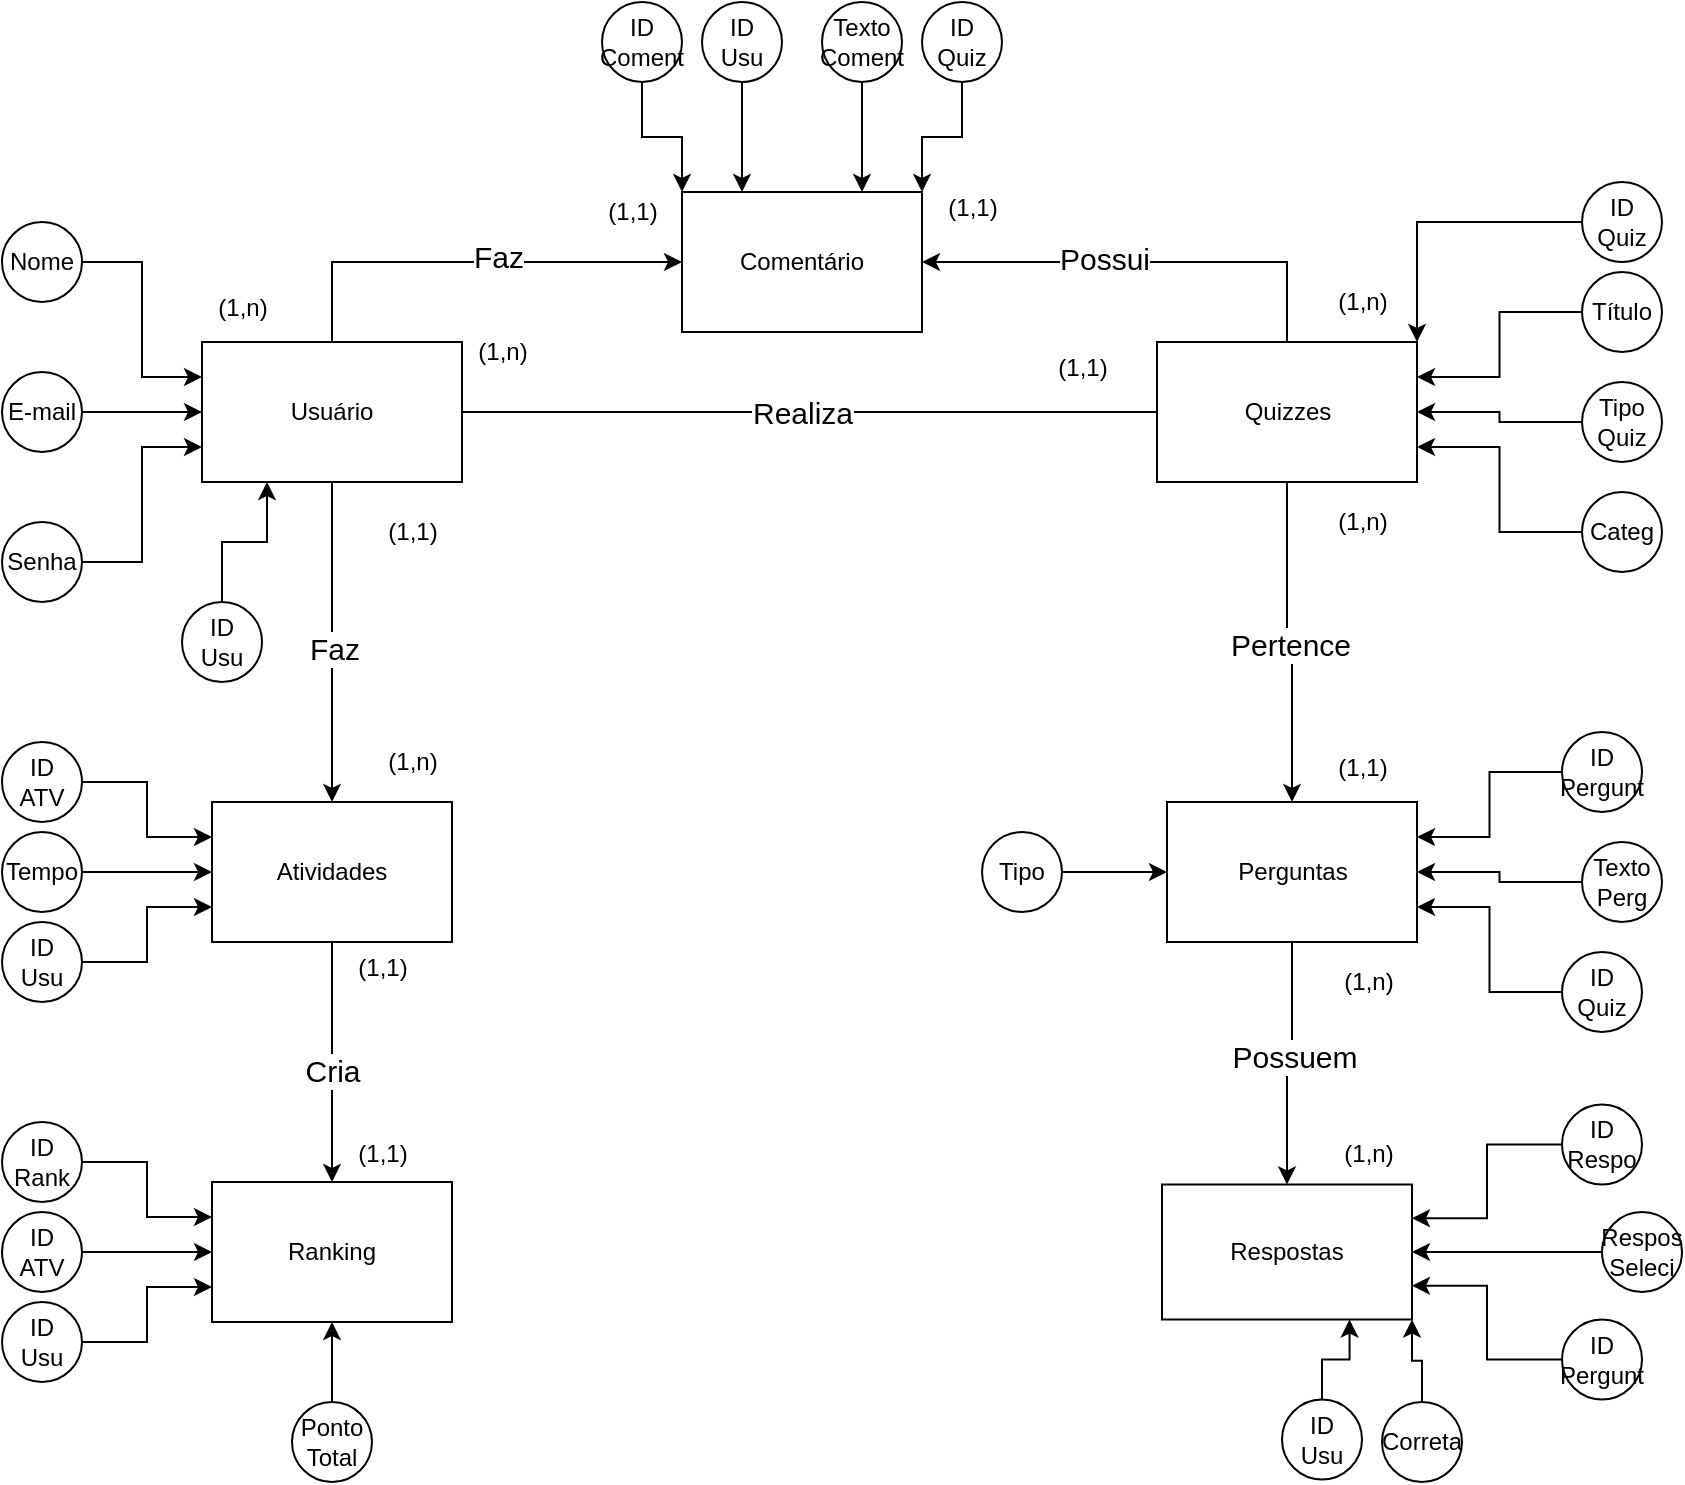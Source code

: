 <mxfile version="24.7.14">
  <diagram id="R2lEEEUBdFMjLlhIrx00" name="Page-1">
    <mxGraphModel dx="643" dy="743" grid="1" gridSize="10" guides="1" tooltips="1" connect="1" arrows="1" fold="1" page="1" pageScale="1" pageWidth="850" pageHeight="1100" math="0" shadow="0" extFonts="Permanent Marker^https://fonts.googleapis.com/css?family=Permanent+Marker">
      <root>
        <mxCell id="0" />
        <mxCell id="1" parent="0" />
        <mxCell id="keiCmi9gTDB518gkM9KE-36" style="edgeStyle=orthogonalEdgeStyle;rounded=0;orthogonalLoop=1;jettySize=auto;html=1;exitX=0.5;exitY=1;exitDx=0;exitDy=0;" edge="1" parent="1" source="keiCmi9gTDB518gkM9KE-1" target="keiCmi9gTDB518gkM9KE-31">
          <mxGeometry relative="1" as="geometry" />
        </mxCell>
        <mxCell id="keiCmi9gTDB518gkM9KE-37" value="&lt;font style=&quot;font-size: 15px;&quot;&gt;Faz&lt;/font&gt;" style="edgeLabel;html=1;align=center;verticalAlign=middle;resizable=0;points=[];" vertex="1" connectable="0" parent="keiCmi9gTDB518gkM9KE-36">
          <mxGeometry x="0.037" y="1" relative="1" as="geometry">
            <mxPoint as="offset" />
          </mxGeometry>
        </mxCell>
        <mxCell id="keiCmi9gTDB518gkM9KE-92" style="edgeStyle=orthogonalEdgeStyle;rounded=0;orthogonalLoop=1;jettySize=auto;html=1;exitX=0.5;exitY=0;exitDx=0;exitDy=0;entryX=0;entryY=0.5;entryDx=0;entryDy=0;" edge="1" parent="1" source="keiCmi9gTDB518gkM9KE-1" target="keiCmi9gTDB518gkM9KE-85">
          <mxGeometry relative="1" as="geometry" />
        </mxCell>
        <mxCell id="keiCmi9gTDB518gkM9KE-119" value="&lt;font style=&quot;font-size: 15px;&quot;&gt;Faz&lt;/font&gt;" style="edgeLabel;html=1;align=center;verticalAlign=middle;resizable=0;points=[];" vertex="1" connectable="0" parent="keiCmi9gTDB518gkM9KE-92">
          <mxGeometry x="0.144" y="3" relative="1" as="geometry">
            <mxPoint as="offset" />
          </mxGeometry>
        </mxCell>
        <mxCell id="keiCmi9gTDB518gkM9KE-1" value="Usuário" style="rounded=0;whiteSpace=wrap;html=1;" vertex="1" parent="1">
          <mxGeometry x="110" y="220" width="130" height="70" as="geometry" />
        </mxCell>
        <mxCell id="keiCmi9gTDB518gkM9KE-49" style="edgeStyle=orthogonalEdgeStyle;rounded=0;orthogonalLoop=1;jettySize=auto;html=1;exitX=0.5;exitY=1;exitDx=0;exitDy=0;entryX=0.5;entryY=0;entryDx=0;entryDy=0;" edge="1" parent="1" source="keiCmi9gTDB518gkM9KE-2" target="keiCmi9gTDB518gkM9KE-43">
          <mxGeometry relative="1" as="geometry" />
        </mxCell>
        <mxCell id="keiCmi9gTDB518gkM9KE-50" value="&lt;font style=&quot;font-size: 15px;&quot;&gt;Pertence&lt;/font&gt;" style="edgeLabel;html=1;align=center;verticalAlign=middle;resizable=0;points=[];" vertex="1" connectable="0" parent="keiCmi9gTDB518gkM9KE-49">
          <mxGeometry x="0.025" y="-1" relative="1" as="geometry">
            <mxPoint as="offset" />
          </mxGeometry>
        </mxCell>
        <mxCell id="keiCmi9gTDB518gkM9KE-93" style="edgeStyle=orthogonalEdgeStyle;rounded=0;orthogonalLoop=1;jettySize=auto;html=1;exitX=0.5;exitY=0;exitDx=0;exitDy=0;entryX=1;entryY=0.5;entryDx=0;entryDy=0;" edge="1" parent="1" source="keiCmi9gTDB518gkM9KE-2" target="keiCmi9gTDB518gkM9KE-85">
          <mxGeometry relative="1" as="geometry" />
        </mxCell>
        <mxCell id="keiCmi9gTDB518gkM9KE-120" value="&lt;font style=&quot;font-size: 15px;&quot;&gt;Possui&lt;/font&gt;" style="edgeLabel;html=1;align=center;verticalAlign=middle;resizable=0;points=[];" vertex="1" connectable="0" parent="keiCmi9gTDB518gkM9KE-93">
          <mxGeometry x="0.182" y="-2" relative="1" as="geometry">
            <mxPoint as="offset" />
          </mxGeometry>
        </mxCell>
        <mxCell id="keiCmi9gTDB518gkM9KE-2" value="Quizzes" style="rounded=0;whiteSpace=wrap;html=1;" vertex="1" parent="1">
          <mxGeometry x="587.5" y="220" width="130" height="70" as="geometry" />
        </mxCell>
        <mxCell id="keiCmi9gTDB518gkM9KE-87" style="edgeStyle=orthogonalEdgeStyle;rounded=0;orthogonalLoop=1;jettySize=auto;html=1;exitX=0.5;exitY=0;exitDx=0;exitDy=0;entryX=0.25;entryY=1;entryDx=0;entryDy=0;" edge="1" parent="1" source="keiCmi9gTDB518gkM9KE-19" target="keiCmi9gTDB518gkM9KE-1">
          <mxGeometry relative="1" as="geometry" />
        </mxCell>
        <mxCell id="keiCmi9gTDB518gkM9KE-19" value="ID&lt;br&gt;Usu" style="ellipse;whiteSpace=wrap;html=1;aspect=fixed;" vertex="1" parent="1">
          <mxGeometry x="100" y="350" width="40" height="40" as="geometry" />
        </mxCell>
        <mxCell id="keiCmi9gTDB518gkM9KE-22" style="edgeStyle=orthogonalEdgeStyle;rounded=0;orthogonalLoop=1;jettySize=auto;html=1;exitX=1;exitY=0.5;exitDx=0;exitDy=0;entryX=0;entryY=0.25;entryDx=0;entryDy=0;" edge="1" parent="1" source="keiCmi9gTDB518gkM9KE-21" target="keiCmi9gTDB518gkM9KE-1">
          <mxGeometry relative="1" as="geometry" />
        </mxCell>
        <mxCell id="keiCmi9gTDB518gkM9KE-21" value="Nome" style="ellipse;whiteSpace=wrap;html=1;aspect=fixed;" vertex="1" parent="1">
          <mxGeometry x="10" y="160" width="40" height="40" as="geometry" />
        </mxCell>
        <mxCell id="keiCmi9gTDB518gkM9KE-24" style="edgeStyle=orthogonalEdgeStyle;rounded=0;orthogonalLoop=1;jettySize=auto;html=1;entryX=0;entryY=0.5;entryDx=0;entryDy=0;" edge="1" parent="1" source="keiCmi9gTDB518gkM9KE-23" target="keiCmi9gTDB518gkM9KE-1">
          <mxGeometry relative="1" as="geometry" />
        </mxCell>
        <mxCell id="keiCmi9gTDB518gkM9KE-23" value="E-mail" style="ellipse;whiteSpace=wrap;html=1;aspect=fixed;" vertex="1" parent="1">
          <mxGeometry x="10" y="235" width="40" height="40" as="geometry" />
        </mxCell>
        <mxCell id="keiCmi9gTDB518gkM9KE-26" style="edgeStyle=orthogonalEdgeStyle;rounded=0;orthogonalLoop=1;jettySize=auto;html=1;entryX=0;entryY=0.75;entryDx=0;entryDy=0;" edge="1" parent="1" source="keiCmi9gTDB518gkM9KE-25" target="keiCmi9gTDB518gkM9KE-1">
          <mxGeometry relative="1" as="geometry" />
        </mxCell>
        <mxCell id="keiCmi9gTDB518gkM9KE-25" value="Senha" style="ellipse;whiteSpace=wrap;html=1;aspect=fixed;" vertex="1" parent="1">
          <mxGeometry x="10" y="310" width="40" height="40" as="geometry" />
        </mxCell>
        <mxCell id="keiCmi9gTDB518gkM9KE-28" style="edgeStyle=orthogonalEdgeStyle;rounded=0;orthogonalLoop=1;jettySize=auto;html=1;entryX=1;entryY=0;entryDx=0;entryDy=0;" edge="1" parent="1" source="keiCmi9gTDB518gkM9KE-27" target="keiCmi9gTDB518gkM9KE-2">
          <mxGeometry relative="1" as="geometry" />
        </mxCell>
        <mxCell id="keiCmi9gTDB518gkM9KE-27" value="ID&lt;br&gt;Quiz" style="ellipse;whiteSpace=wrap;html=1;aspect=fixed;" vertex="1" parent="1">
          <mxGeometry x="800" y="140" width="40" height="40" as="geometry" />
        </mxCell>
        <mxCell id="keiCmi9gTDB518gkM9KE-30" style="edgeStyle=orthogonalEdgeStyle;rounded=0;orthogonalLoop=1;jettySize=auto;html=1;entryX=1;entryY=0.25;entryDx=0;entryDy=0;" edge="1" parent="1" source="keiCmi9gTDB518gkM9KE-29" target="keiCmi9gTDB518gkM9KE-2">
          <mxGeometry relative="1" as="geometry" />
        </mxCell>
        <mxCell id="keiCmi9gTDB518gkM9KE-29" value="Título" style="ellipse;whiteSpace=wrap;html=1;aspect=fixed;" vertex="1" parent="1">
          <mxGeometry x="800" y="185" width="40" height="40" as="geometry" />
        </mxCell>
        <mxCell id="keiCmi9gTDB518gkM9KE-41" style="edgeStyle=orthogonalEdgeStyle;rounded=0;orthogonalLoop=1;jettySize=auto;html=1;exitX=0.5;exitY=1;exitDx=0;exitDy=0;entryX=0.5;entryY=0;entryDx=0;entryDy=0;" edge="1" parent="1" source="keiCmi9gTDB518gkM9KE-31" target="keiCmi9gTDB518gkM9KE-40">
          <mxGeometry relative="1" as="geometry" />
        </mxCell>
        <mxCell id="keiCmi9gTDB518gkM9KE-42" value="&lt;font style=&quot;font-size: 15px;&quot;&gt;Cria&lt;/font&gt;" style="edgeLabel;html=1;align=center;verticalAlign=middle;resizable=0;points=[];" vertex="1" connectable="0" parent="keiCmi9gTDB518gkM9KE-41">
          <mxGeometry x="0.067" relative="1" as="geometry">
            <mxPoint as="offset" />
          </mxGeometry>
        </mxCell>
        <mxCell id="keiCmi9gTDB518gkM9KE-31" value="Atividades" style="rounded=0;whiteSpace=wrap;html=1;" vertex="1" parent="1">
          <mxGeometry x="115" y="450" width="120" height="70" as="geometry" />
        </mxCell>
        <mxCell id="keiCmi9gTDB518gkM9KE-33" style="edgeStyle=orthogonalEdgeStyle;rounded=0;orthogonalLoop=1;jettySize=auto;html=1;entryX=0;entryY=0.25;entryDx=0;entryDy=0;" edge="1" parent="1" source="keiCmi9gTDB518gkM9KE-32" target="keiCmi9gTDB518gkM9KE-31">
          <mxGeometry relative="1" as="geometry" />
        </mxCell>
        <mxCell id="keiCmi9gTDB518gkM9KE-32" value="ID&lt;br&gt;ATV" style="ellipse;whiteSpace=wrap;html=1;aspect=fixed;" vertex="1" parent="1">
          <mxGeometry x="10" y="420" width="40" height="40" as="geometry" />
        </mxCell>
        <mxCell id="keiCmi9gTDB518gkM9KE-35" style="edgeStyle=orthogonalEdgeStyle;rounded=0;orthogonalLoop=1;jettySize=auto;html=1;exitX=1;exitY=0.5;exitDx=0;exitDy=0;entryX=0;entryY=0.5;entryDx=0;entryDy=0;" edge="1" parent="1" source="keiCmi9gTDB518gkM9KE-34" target="keiCmi9gTDB518gkM9KE-31">
          <mxGeometry relative="1" as="geometry" />
        </mxCell>
        <mxCell id="keiCmi9gTDB518gkM9KE-34" value="Tempo" style="ellipse;whiteSpace=wrap;html=1;aspect=fixed;" vertex="1" parent="1">
          <mxGeometry x="10" y="465" width="40" height="40" as="geometry" />
        </mxCell>
        <mxCell id="keiCmi9gTDB518gkM9KE-39" style="edgeStyle=orthogonalEdgeStyle;rounded=0;orthogonalLoop=1;jettySize=auto;html=1;entryX=0;entryY=0.75;entryDx=0;entryDy=0;" edge="1" parent="1" source="keiCmi9gTDB518gkM9KE-38" target="keiCmi9gTDB518gkM9KE-31">
          <mxGeometry relative="1" as="geometry" />
        </mxCell>
        <mxCell id="keiCmi9gTDB518gkM9KE-38" value="ID&lt;br&gt;Usu" style="ellipse;whiteSpace=wrap;html=1;aspect=fixed;" vertex="1" parent="1">
          <mxGeometry x="10" y="510" width="40" height="40" as="geometry" />
        </mxCell>
        <mxCell id="keiCmi9gTDB518gkM9KE-40" value="Ranking" style="rounded=0;whiteSpace=wrap;html=1;" vertex="1" parent="1">
          <mxGeometry x="115" y="640" width="120" height="70" as="geometry" />
        </mxCell>
        <mxCell id="keiCmi9gTDB518gkM9KE-51" style="edgeStyle=orthogonalEdgeStyle;rounded=0;orthogonalLoop=1;jettySize=auto;html=1;exitX=0.5;exitY=1;exitDx=0;exitDy=0;entryX=0.5;entryY=0;entryDx=0;entryDy=0;" edge="1" parent="1" source="keiCmi9gTDB518gkM9KE-43" target="keiCmi9gTDB518gkM9KE-44">
          <mxGeometry relative="1" as="geometry" />
        </mxCell>
        <mxCell id="keiCmi9gTDB518gkM9KE-52" value="&lt;font style=&quot;font-size: 15px;&quot;&gt;Possuem&lt;/font&gt;" style="edgeLabel;html=1;align=center;verticalAlign=middle;resizable=0;points=[];" vertex="1" connectable="0" parent="keiCmi9gTDB518gkM9KE-51">
          <mxGeometry x="-0.076" y="1" relative="1" as="geometry">
            <mxPoint as="offset" />
          </mxGeometry>
        </mxCell>
        <mxCell id="keiCmi9gTDB518gkM9KE-43" value="Perguntas" style="rounded=0;whiteSpace=wrap;html=1;" vertex="1" parent="1">
          <mxGeometry x="592.5" y="450" width="125" height="70" as="geometry" />
        </mxCell>
        <mxCell id="keiCmi9gTDB518gkM9KE-44" value="Respostas" style="rounded=0;whiteSpace=wrap;html=1;" vertex="1" parent="1">
          <mxGeometry x="590" y="641.25" width="125" height="67.5" as="geometry" />
        </mxCell>
        <mxCell id="keiCmi9gTDB518gkM9KE-90" style="edgeStyle=orthogonalEdgeStyle;rounded=0;orthogonalLoop=1;jettySize=auto;html=1;entryX=1;entryY=0.75;entryDx=0;entryDy=0;" edge="1" parent="1" source="keiCmi9gTDB518gkM9KE-54" target="keiCmi9gTDB518gkM9KE-2">
          <mxGeometry relative="1" as="geometry" />
        </mxCell>
        <mxCell id="keiCmi9gTDB518gkM9KE-54" value="Categ" style="ellipse;whiteSpace=wrap;html=1;aspect=fixed;" vertex="1" parent="1">
          <mxGeometry x="800" y="295" width="40" height="40" as="geometry" />
        </mxCell>
        <mxCell id="keiCmi9gTDB518gkM9KE-57" value="Tipo&lt;br&gt;Quiz" style="ellipse;whiteSpace=wrap;html=1;aspect=fixed;" vertex="1" parent="1">
          <mxGeometry x="800" y="240" width="40" height="40" as="geometry" />
        </mxCell>
        <mxCell id="keiCmi9gTDB518gkM9KE-58" style="edgeStyle=orthogonalEdgeStyle;rounded=0;orthogonalLoop=1;jettySize=auto;html=1;entryX=1;entryY=0.5;entryDx=0;entryDy=0;" edge="1" parent="1" source="keiCmi9gTDB518gkM9KE-57" target="keiCmi9gTDB518gkM9KE-2">
          <mxGeometry relative="1" as="geometry" />
        </mxCell>
        <mxCell id="keiCmi9gTDB518gkM9KE-62" style="edgeStyle=orthogonalEdgeStyle;rounded=0;orthogonalLoop=1;jettySize=auto;html=1;entryX=1;entryY=0.25;entryDx=0;entryDy=0;" edge="1" parent="1" source="keiCmi9gTDB518gkM9KE-60" target="keiCmi9gTDB518gkM9KE-43">
          <mxGeometry relative="1" as="geometry" />
        </mxCell>
        <mxCell id="keiCmi9gTDB518gkM9KE-60" value="ID&lt;br&gt;Pergunt" style="ellipse;whiteSpace=wrap;html=1;aspect=fixed;" vertex="1" parent="1">
          <mxGeometry x="790" y="415" width="40" height="40" as="geometry" />
        </mxCell>
        <mxCell id="keiCmi9gTDB518gkM9KE-63" style="edgeStyle=orthogonalEdgeStyle;rounded=0;orthogonalLoop=1;jettySize=auto;html=1;exitX=0;exitY=0.5;exitDx=0;exitDy=0;entryX=1;entryY=0.75;entryDx=0;entryDy=0;" edge="1" parent="1" source="keiCmi9gTDB518gkM9KE-61" target="keiCmi9gTDB518gkM9KE-43">
          <mxGeometry relative="1" as="geometry" />
        </mxCell>
        <mxCell id="keiCmi9gTDB518gkM9KE-61" value="ID&lt;br&gt;Quiz" style="ellipse;whiteSpace=wrap;html=1;aspect=fixed;" vertex="1" parent="1">
          <mxGeometry x="790" y="525" width="40" height="40" as="geometry" />
        </mxCell>
        <mxCell id="keiCmi9gTDB518gkM9KE-65" style="edgeStyle=orthogonalEdgeStyle;rounded=0;orthogonalLoop=1;jettySize=auto;html=1;entryX=1;entryY=0.5;entryDx=0;entryDy=0;" edge="1" parent="1" source="keiCmi9gTDB518gkM9KE-64" target="keiCmi9gTDB518gkM9KE-43">
          <mxGeometry relative="1" as="geometry" />
        </mxCell>
        <mxCell id="keiCmi9gTDB518gkM9KE-64" value="Texto&lt;br&gt;Perg" style="ellipse;whiteSpace=wrap;html=1;aspect=fixed;" vertex="1" parent="1">
          <mxGeometry x="800" y="470" width="40" height="40" as="geometry" />
        </mxCell>
        <mxCell id="keiCmi9gTDB518gkM9KE-67" style="edgeStyle=orthogonalEdgeStyle;rounded=0;orthogonalLoop=1;jettySize=auto;html=1;" edge="1" parent="1" source="keiCmi9gTDB518gkM9KE-66" target="keiCmi9gTDB518gkM9KE-43">
          <mxGeometry relative="1" as="geometry" />
        </mxCell>
        <mxCell id="keiCmi9gTDB518gkM9KE-66" value="Tipo" style="ellipse;whiteSpace=wrap;html=1;aspect=fixed;" vertex="1" parent="1">
          <mxGeometry x="500" y="465" width="40" height="40" as="geometry" />
        </mxCell>
        <mxCell id="keiCmi9gTDB518gkM9KE-69" style="edgeStyle=orthogonalEdgeStyle;rounded=0;orthogonalLoop=1;jettySize=auto;html=1;entryX=1;entryY=1;entryDx=0;entryDy=0;" edge="1" parent="1" source="keiCmi9gTDB518gkM9KE-68" target="keiCmi9gTDB518gkM9KE-44">
          <mxGeometry relative="1" as="geometry" />
        </mxCell>
        <mxCell id="keiCmi9gTDB518gkM9KE-68" value="Correta" style="ellipse;whiteSpace=wrap;html=1;aspect=fixed;" vertex="1" parent="1">
          <mxGeometry x="700" y="750" width="40" height="40" as="geometry" />
        </mxCell>
        <mxCell id="keiCmi9gTDB518gkM9KE-91" style="edgeStyle=orthogonalEdgeStyle;rounded=0;orthogonalLoop=1;jettySize=auto;html=1;exitX=0;exitY=0.5;exitDx=0;exitDy=0;entryX=1;entryY=0.5;entryDx=0;entryDy=0;" edge="1" parent="1" source="keiCmi9gTDB518gkM9KE-70" target="keiCmi9gTDB518gkM9KE-44">
          <mxGeometry relative="1" as="geometry">
            <mxPoint x="840" y="670" as="targetPoint" />
          </mxGeometry>
        </mxCell>
        <mxCell id="keiCmi9gTDB518gkM9KE-70" value="Respos&lt;br&gt;Seleci" style="ellipse;whiteSpace=wrap;html=1;aspect=fixed;" vertex="1" parent="1">
          <mxGeometry x="810" y="655" width="40" height="40" as="geometry" />
        </mxCell>
        <mxCell id="keiCmi9gTDB518gkM9KE-73" style="edgeStyle=orthogonalEdgeStyle;rounded=0;orthogonalLoop=1;jettySize=auto;html=1;entryX=1;entryY=0.25;entryDx=0;entryDy=0;" edge="1" parent="1" source="keiCmi9gTDB518gkM9KE-72" target="keiCmi9gTDB518gkM9KE-44">
          <mxGeometry relative="1" as="geometry" />
        </mxCell>
        <mxCell id="keiCmi9gTDB518gkM9KE-72" value="ID&lt;br&gt;Respo" style="ellipse;whiteSpace=wrap;html=1;aspect=fixed;" vertex="1" parent="1">
          <mxGeometry x="790" y="601.25" width="40" height="40" as="geometry" />
        </mxCell>
        <mxCell id="keiCmi9gTDB518gkM9KE-76" style="edgeStyle=orthogonalEdgeStyle;rounded=0;orthogonalLoop=1;jettySize=auto;html=1;entryX=1;entryY=0.75;entryDx=0;entryDy=0;" edge="1" parent="1" source="keiCmi9gTDB518gkM9KE-75" target="keiCmi9gTDB518gkM9KE-44">
          <mxGeometry relative="1" as="geometry" />
        </mxCell>
        <mxCell id="keiCmi9gTDB518gkM9KE-75" value="ID&lt;br&gt;Pergunt" style="ellipse;whiteSpace=wrap;html=1;aspect=fixed;" vertex="1" parent="1">
          <mxGeometry x="790" y="708.75" width="40" height="40" as="geometry" />
        </mxCell>
        <mxCell id="keiCmi9gTDB518gkM9KE-81" style="edgeStyle=orthogonalEdgeStyle;rounded=0;orthogonalLoop=1;jettySize=auto;html=1;entryX=0;entryY=0.25;entryDx=0;entryDy=0;" edge="1" parent="1" source="keiCmi9gTDB518gkM9KE-77" target="keiCmi9gTDB518gkM9KE-40">
          <mxGeometry relative="1" as="geometry" />
        </mxCell>
        <mxCell id="keiCmi9gTDB518gkM9KE-77" value="ID&lt;br&gt;Rank" style="ellipse;whiteSpace=wrap;html=1;aspect=fixed;" vertex="1" parent="1">
          <mxGeometry x="10" y="610" width="40" height="40" as="geometry" />
        </mxCell>
        <mxCell id="keiCmi9gTDB518gkM9KE-82" style="edgeStyle=orthogonalEdgeStyle;rounded=0;orthogonalLoop=1;jettySize=auto;html=1;entryX=0;entryY=0.5;entryDx=0;entryDy=0;" edge="1" parent="1" source="keiCmi9gTDB518gkM9KE-78" target="keiCmi9gTDB518gkM9KE-40">
          <mxGeometry relative="1" as="geometry" />
        </mxCell>
        <mxCell id="keiCmi9gTDB518gkM9KE-78" value="ID&lt;br&gt;ATV" style="ellipse;whiteSpace=wrap;html=1;aspect=fixed;" vertex="1" parent="1">
          <mxGeometry x="10" y="655" width="40" height="40" as="geometry" />
        </mxCell>
        <mxCell id="keiCmi9gTDB518gkM9KE-84" style="edgeStyle=orthogonalEdgeStyle;rounded=0;orthogonalLoop=1;jettySize=auto;html=1;exitX=0.5;exitY=0;exitDx=0;exitDy=0;entryX=0.5;entryY=1;entryDx=0;entryDy=0;" edge="1" parent="1" source="keiCmi9gTDB518gkM9KE-79" target="keiCmi9gTDB518gkM9KE-40">
          <mxGeometry relative="1" as="geometry" />
        </mxCell>
        <mxCell id="keiCmi9gTDB518gkM9KE-79" value="Ponto&lt;br&gt;Total" style="ellipse;whiteSpace=wrap;html=1;aspect=fixed;" vertex="1" parent="1">
          <mxGeometry x="155" y="750" width="40" height="40" as="geometry" />
        </mxCell>
        <mxCell id="keiCmi9gTDB518gkM9KE-83" style="edgeStyle=orthogonalEdgeStyle;rounded=0;orthogonalLoop=1;jettySize=auto;html=1;entryX=0;entryY=0.75;entryDx=0;entryDy=0;" edge="1" parent="1" source="keiCmi9gTDB518gkM9KE-80" target="keiCmi9gTDB518gkM9KE-40">
          <mxGeometry relative="1" as="geometry" />
        </mxCell>
        <mxCell id="keiCmi9gTDB518gkM9KE-80" value="ID&lt;br&gt;Usu" style="ellipse;whiteSpace=wrap;html=1;aspect=fixed;" vertex="1" parent="1">
          <mxGeometry x="10" y="700" width="40" height="40" as="geometry" />
        </mxCell>
        <mxCell id="keiCmi9gTDB518gkM9KE-85" value="Comentário" style="rounded=0;whiteSpace=wrap;html=1;" vertex="1" parent="1">
          <mxGeometry x="350" y="145" width="120" height="70" as="geometry" />
        </mxCell>
        <mxCell id="keiCmi9gTDB518gkM9KE-94" value="" style="endArrow=none;html=1;rounded=0;exitX=1;exitY=0.5;exitDx=0;exitDy=0;entryX=0;entryY=0.5;entryDx=0;entryDy=0;" edge="1" parent="1" source="keiCmi9gTDB518gkM9KE-1" target="keiCmi9gTDB518gkM9KE-2">
          <mxGeometry width="50" height="50" relative="1" as="geometry">
            <mxPoint x="420" y="450" as="sourcePoint" />
            <mxPoint x="470" y="400" as="targetPoint" />
          </mxGeometry>
        </mxCell>
        <mxCell id="keiCmi9gTDB518gkM9KE-95" value="&lt;span style=&quot;font-size: 15px;&quot;&gt;Realiza&lt;/span&gt;" style="edgeLabel;html=1;align=center;verticalAlign=middle;resizable=0;points=[];" vertex="1" connectable="0" parent="keiCmi9gTDB518gkM9KE-94">
          <mxGeometry x="0.001" y="-4" relative="1" as="geometry">
            <mxPoint x="-4" y="-4" as="offset" />
          </mxGeometry>
        </mxCell>
        <mxCell id="keiCmi9gTDB518gkM9KE-98" style="edgeStyle=orthogonalEdgeStyle;rounded=0;orthogonalLoop=1;jettySize=auto;html=1;entryX=0;entryY=0;entryDx=0;entryDy=0;" edge="1" parent="1" source="keiCmi9gTDB518gkM9KE-97" target="keiCmi9gTDB518gkM9KE-85">
          <mxGeometry relative="1" as="geometry" />
        </mxCell>
        <mxCell id="keiCmi9gTDB518gkM9KE-97" value="ID&lt;br&gt;Coment" style="ellipse;whiteSpace=wrap;html=1;aspect=fixed;" vertex="1" parent="1">
          <mxGeometry x="310" y="50" width="40" height="40" as="geometry" />
        </mxCell>
        <mxCell id="keiCmi9gTDB518gkM9KE-100" style="edgeStyle=orthogonalEdgeStyle;rounded=0;orthogonalLoop=1;jettySize=auto;html=1;entryX=1;entryY=0;entryDx=0;entryDy=0;" edge="1" parent="1" source="keiCmi9gTDB518gkM9KE-99" target="keiCmi9gTDB518gkM9KE-85">
          <mxGeometry relative="1" as="geometry" />
        </mxCell>
        <mxCell id="keiCmi9gTDB518gkM9KE-99" value="ID&lt;br&gt;Quiz" style="ellipse;whiteSpace=wrap;html=1;aspect=fixed;" vertex="1" parent="1">
          <mxGeometry x="470" y="50" width="40" height="40" as="geometry" />
        </mxCell>
        <mxCell id="keiCmi9gTDB518gkM9KE-102" style="edgeStyle=orthogonalEdgeStyle;rounded=0;orthogonalLoop=1;jettySize=auto;html=1;entryX=0.25;entryY=0;entryDx=0;entryDy=0;" edge="1" parent="1" source="keiCmi9gTDB518gkM9KE-101" target="keiCmi9gTDB518gkM9KE-85">
          <mxGeometry relative="1" as="geometry" />
        </mxCell>
        <mxCell id="keiCmi9gTDB518gkM9KE-101" value="ID&lt;br&gt;Usu" style="ellipse;whiteSpace=wrap;html=1;aspect=fixed;" vertex="1" parent="1">
          <mxGeometry x="360" y="50" width="40" height="40" as="geometry" />
        </mxCell>
        <mxCell id="keiCmi9gTDB518gkM9KE-104" style="edgeStyle=orthogonalEdgeStyle;rounded=0;orthogonalLoop=1;jettySize=auto;html=1;exitX=0.5;exitY=1;exitDx=0;exitDy=0;entryX=0.75;entryY=0;entryDx=0;entryDy=0;" edge="1" parent="1" source="keiCmi9gTDB518gkM9KE-103" target="keiCmi9gTDB518gkM9KE-85">
          <mxGeometry relative="1" as="geometry" />
        </mxCell>
        <mxCell id="keiCmi9gTDB518gkM9KE-103" value="Texto&lt;br&gt;Coment" style="ellipse;whiteSpace=wrap;html=1;aspect=fixed;" vertex="1" parent="1">
          <mxGeometry x="420" y="50" width="40" height="40" as="geometry" />
        </mxCell>
        <mxCell id="keiCmi9gTDB518gkM9KE-105" value="(1,n)" style="text;html=1;align=center;verticalAlign=middle;resizable=0;points=[];autosize=1;strokeColor=none;fillColor=none;" vertex="1" parent="1">
          <mxGeometry x="235" y="210" width="50" height="30" as="geometry" />
        </mxCell>
        <mxCell id="keiCmi9gTDB518gkM9KE-106" value="(1,1)" style="text;html=1;align=center;verticalAlign=middle;resizable=0;points=[];autosize=1;strokeColor=none;fillColor=none;" vertex="1" parent="1">
          <mxGeometry x="190" y="300" width="50" height="30" as="geometry" />
        </mxCell>
        <mxCell id="keiCmi9gTDB518gkM9KE-107" value="(1,n)" style="text;html=1;align=center;verticalAlign=middle;resizable=0;points=[];autosize=1;strokeColor=none;fillColor=none;" vertex="1" parent="1">
          <mxGeometry x="665" y="295" width="50" height="30" as="geometry" />
        </mxCell>
        <mxCell id="keiCmi9gTDB518gkM9KE-108" value="(1,n)" style="text;html=1;align=center;verticalAlign=middle;resizable=0;points=[];autosize=1;strokeColor=none;fillColor=none;" vertex="1" parent="1">
          <mxGeometry x="667.5" y="525" width="50" height="30" as="geometry" />
        </mxCell>
        <mxCell id="keiCmi9gTDB518gkM9KE-109" value="(1,1)" style="text;html=1;align=center;verticalAlign=middle;resizable=0;points=[];autosize=1;strokeColor=none;fillColor=none;" vertex="1" parent="1">
          <mxGeometry x="175" y="518" width="50" height="30" as="geometry" />
        </mxCell>
        <mxCell id="keiCmi9gTDB518gkM9KE-111" value="(1,n)" style="text;html=1;align=center;verticalAlign=middle;resizable=0;points=[];autosize=1;strokeColor=none;fillColor=none;" vertex="1" parent="1">
          <mxGeometry x="105" y="188" width="50" height="30" as="geometry" />
        </mxCell>
        <mxCell id="keiCmi9gTDB518gkM9KE-112" value="(1,1)" style="text;html=1;align=center;verticalAlign=middle;resizable=0;points=[];autosize=1;strokeColor=none;fillColor=none;" vertex="1" parent="1">
          <mxGeometry x="300" y="140" width="50" height="30" as="geometry" />
        </mxCell>
        <mxCell id="keiCmi9gTDB518gkM9KE-113" value="(1,n)" style="text;html=1;align=center;verticalAlign=middle;resizable=0;points=[];autosize=1;strokeColor=none;fillColor=none;" vertex="1" parent="1">
          <mxGeometry x="665" y="185" width="50" height="30" as="geometry" />
        </mxCell>
        <mxCell id="keiCmi9gTDB518gkM9KE-114" value="(1,1)" style="text;html=1;align=center;verticalAlign=middle;resizable=0;points=[];autosize=1;strokeColor=none;fillColor=none;" vertex="1" parent="1">
          <mxGeometry x="665" y="418" width="50" height="30" as="geometry" />
        </mxCell>
        <mxCell id="keiCmi9gTDB518gkM9KE-115" value="(1,n)" style="text;html=1;align=center;verticalAlign=middle;resizable=0;points=[];autosize=1;strokeColor=none;fillColor=none;" vertex="1" parent="1">
          <mxGeometry x="667.5" y="611.25" width="50" height="30" as="geometry" />
        </mxCell>
        <mxCell id="keiCmi9gTDB518gkM9KE-116" value="(1,1)" style="text;html=1;align=center;verticalAlign=middle;resizable=0;points=[];autosize=1;strokeColor=none;fillColor=none;" vertex="1" parent="1">
          <mxGeometry x="470" y="138" width="50" height="30" as="geometry" />
        </mxCell>
        <mxCell id="keiCmi9gTDB518gkM9KE-117" value="(1,1)" style="text;html=1;align=center;verticalAlign=middle;resizable=0;points=[];autosize=1;strokeColor=none;fillColor=none;" vertex="1" parent="1">
          <mxGeometry x="175" y="611.25" width="50" height="30" as="geometry" />
        </mxCell>
        <mxCell id="keiCmi9gTDB518gkM9KE-118" value="(1,n)" style="text;html=1;align=center;verticalAlign=middle;resizable=0;points=[];autosize=1;strokeColor=none;fillColor=none;" vertex="1" parent="1">
          <mxGeometry x="190" y="415" width="50" height="30" as="geometry" />
        </mxCell>
        <mxCell id="keiCmi9gTDB518gkM9KE-121" value="(1,1)" style="text;html=1;align=center;verticalAlign=middle;resizable=0;points=[];autosize=1;strokeColor=none;fillColor=none;" vertex="1" parent="1">
          <mxGeometry x="525" y="218" width="50" height="30" as="geometry" />
        </mxCell>
        <mxCell id="keiCmi9gTDB518gkM9KE-123" style="edgeStyle=orthogonalEdgeStyle;rounded=0;orthogonalLoop=1;jettySize=auto;html=1;entryX=0.75;entryY=1;entryDx=0;entryDy=0;" edge="1" parent="1" source="keiCmi9gTDB518gkM9KE-122" target="keiCmi9gTDB518gkM9KE-44">
          <mxGeometry relative="1" as="geometry" />
        </mxCell>
        <mxCell id="keiCmi9gTDB518gkM9KE-122" value="ID&lt;br&gt;Usu" style="ellipse;whiteSpace=wrap;html=1;aspect=fixed;" vertex="1" parent="1">
          <mxGeometry x="650" y="748.75" width="40" height="40" as="geometry" />
        </mxCell>
      </root>
    </mxGraphModel>
  </diagram>
</mxfile>
